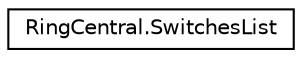 digraph "Graphical Class Hierarchy"
{
 // LATEX_PDF_SIZE
  edge [fontname="Helvetica",fontsize="10",labelfontname="Helvetica",labelfontsize="10"];
  node [fontname="Helvetica",fontsize="10",shape=record];
  rankdir="LR";
  Node0 [label="RingCentral.SwitchesList",height=0.2,width=0.4,color="black", fillcolor="white", style="filled",URL="$classRingCentral_1_1SwitchesList.html",tooltip=" "];
}
